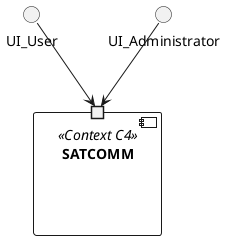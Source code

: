 ```plantuml
@startuml
    component SATCOMM <<Context C4>>{
        port p1 as " "
    }
    interface UI_User
    interface UI_Administrator
    UI_User --> p1
    UI_Administrator --> p1
@enduml